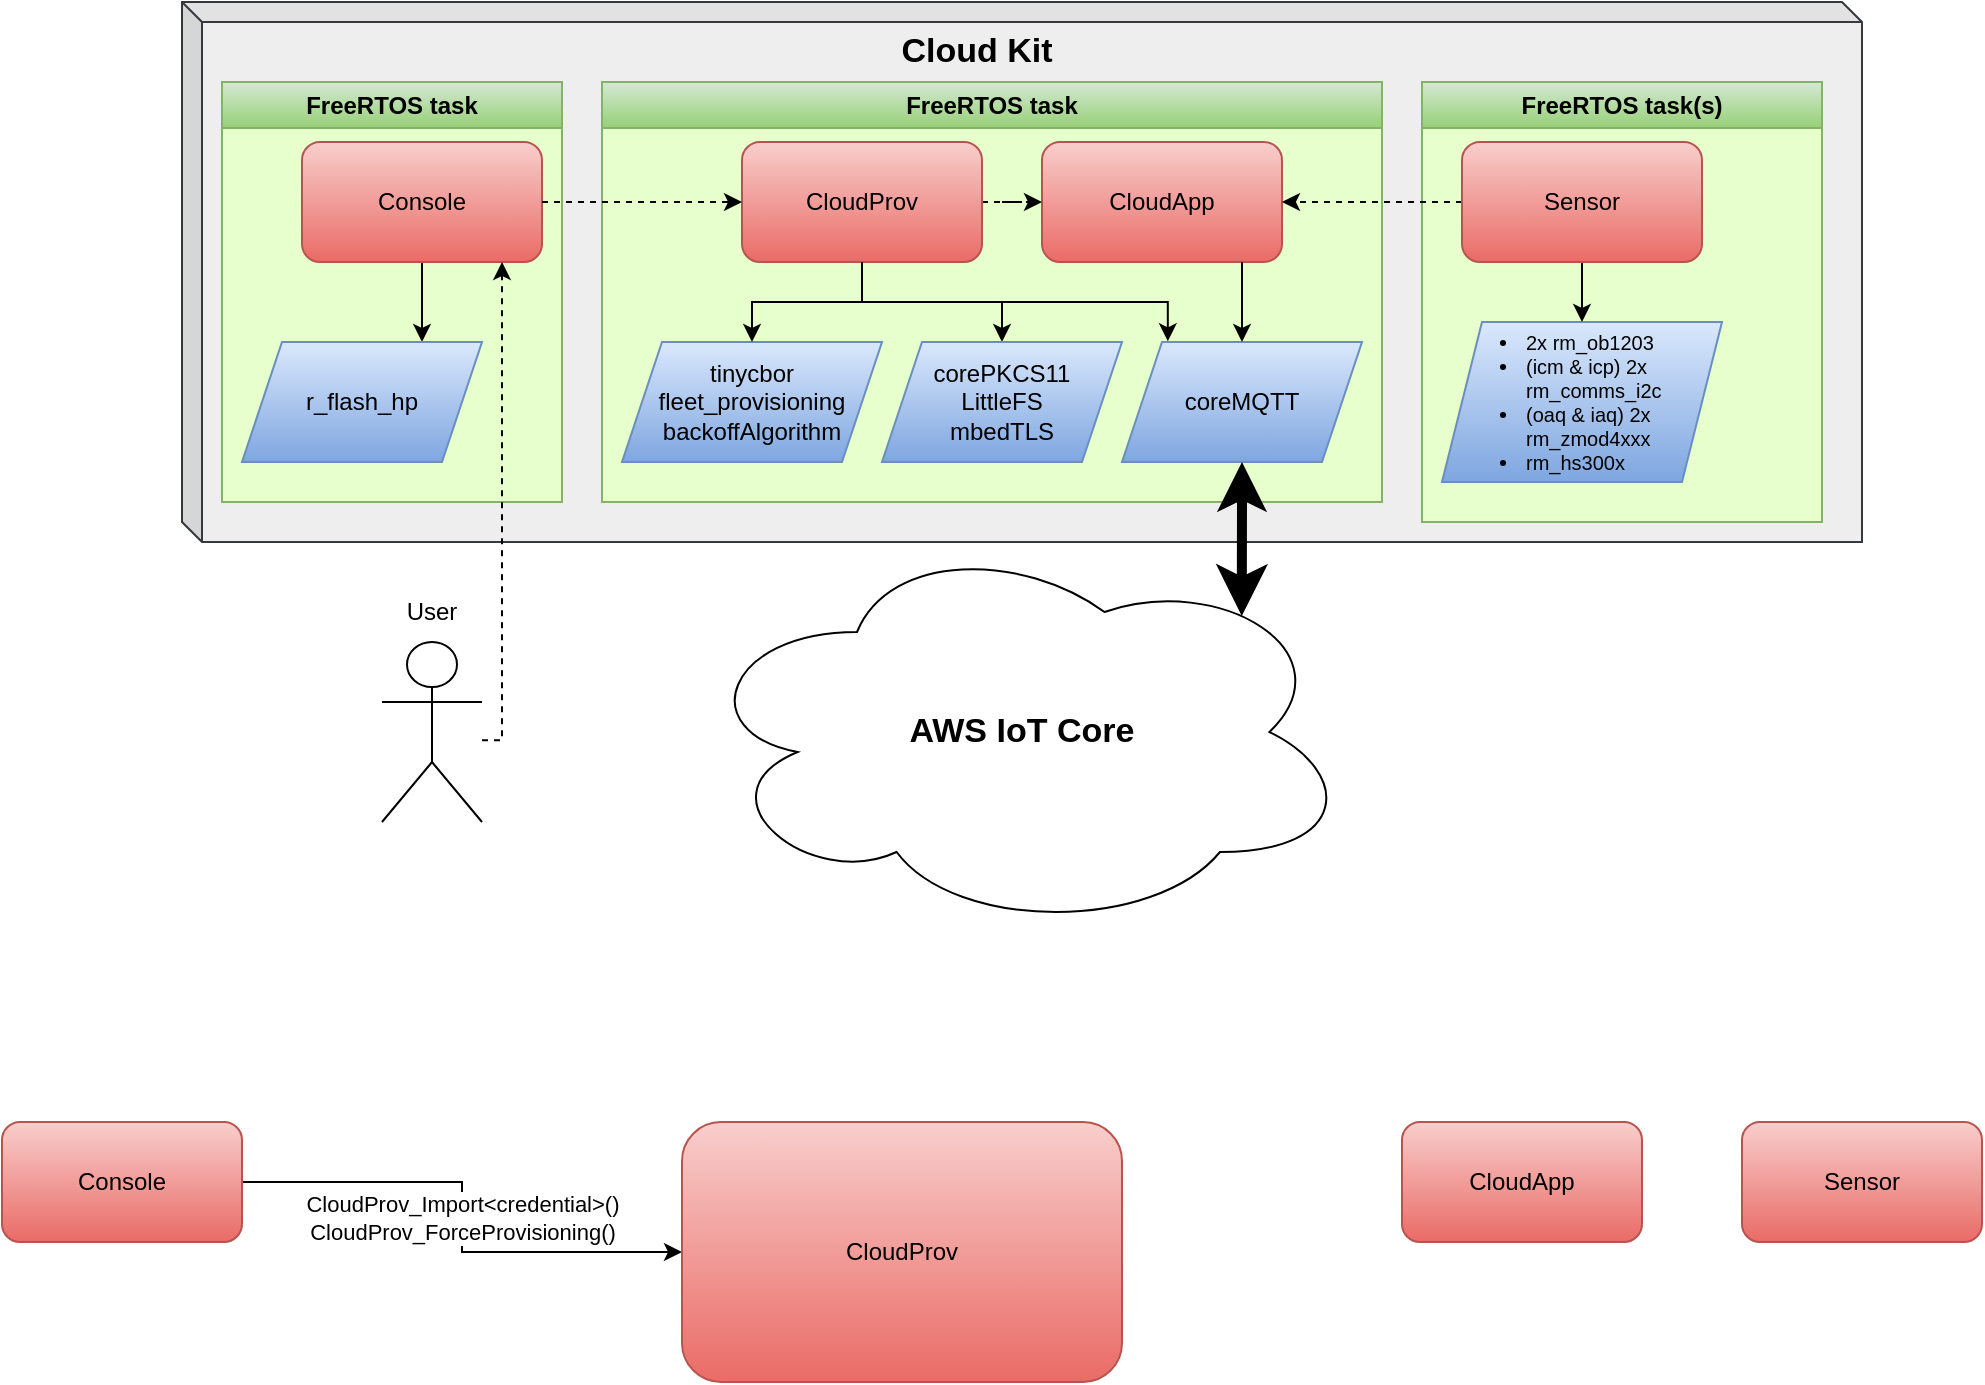 <mxfile version="24.2.7" type="github">
  <diagram name="Page-1" id="jjlCfXiH39gXJ_QYcnrA">
    <mxGraphModel dx="2035" dy="632" grid="1" gridSize="10" guides="1" tooltips="1" connect="1" arrows="1" fold="1" page="1" pageScale="1" pageWidth="850" pageHeight="1100" math="0" shadow="0">
      <root>
        <mxCell id="0" />
        <mxCell id="1" parent="0" />
        <mxCell id="uYZyZ-Wg4NLdsWfBfrxF-37" value="" style="shape=cube;whiteSpace=wrap;html=1;boundedLbl=1;backgroundOutline=1;darkOpacity=0.05;darkOpacity2=0.1;size=10;fillColor=#eeeeee;strokeColor=#36393d;" vertex="1" parent="1">
          <mxGeometry x="-90" y="150" width="840" height="270" as="geometry" />
        </mxCell>
        <mxCell id="uYZyZ-Wg4NLdsWfBfrxF-25" value="FreeRTOS task(s)" style="swimlane;whiteSpace=wrap;html=1;fillColor=#d5e8d4;strokeColor=#82b366;gradientColor=#97d077;swimlaneFillColor=#E6FFCC;" vertex="1" parent="1">
          <mxGeometry x="530" y="190" width="200" height="220" as="geometry" />
        </mxCell>
        <mxCell id="uYZyZ-Wg4NLdsWfBfrxF-27" value="&lt;div align=&quot;left&quot;&gt;&lt;ul&gt;&lt;li style=&quot;font-size: 10px;&quot;&gt;&lt;font style=&quot;font-size: 10px;&quot;&gt;&lt;font style=&quot;font-size: 10px;&quot;&gt;2x rm_ob1203&lt;/font&gt;&lt;/font&gt;&lt;/li&gt;&lt;li style=&quot;font-size: 10px;&quot;&gt;&lt;font style=&quot;font-size: 10px;&quot;&gt;(icm &amp;amp; icp) 2x rm_comms_i2c&lt;/font&gt;&lt;/li&gt;&lt;li style=&quot;font-size: 10px;&quot;&gt;&lt;font style=&quot;font-size: 10px;&quot;&gt;(oaq &amp;amp; iaq) 2x rm_zmod4xxx&lt;/font&gt;&lt;/li&gt;&lt;li style=&quot;font-size: 10px;&quot;&gt;&lt;div&gt;&lt;font style=&quot;font-size: 10px;&quot;&gt;rm_hs300x&lt;/font&gt;&lt;/div&gt;&lt;/li&gt;&lt;/ul&gt;&lt;/div&gt;" style="shape=parallelogram;perimeter=parallelogramPerimeter;whiteSpace=wrap;html=1;fixedSize=1;fillColor=#dae8fc;gradientColor=#7ea6e0;strokeColor=#6c8ebf;align=left;" vertex="1" parent="uYZyZ-Wg4NLdsWfBfrxF-25">
          <mxGeometry x="10" y="120" width="140" height="80" as="geometry" />
        </mxCell>
        <mxCell id="uYZyZ-Wg4NLdsWfBfrxF-32" value="" style="group" vertex="1" connectable="0" parent="1">
          <mxGeometry x="-70" y="190" width="170" height="210" as="geometry" />
        </mxCell>
        <mxCell id="uYZyZ-Wg4NLdsWfBfrxF-33" value="" style="group" vertex="1" connectable="0" parent="uYZyZ-Wg4NLdsWfBfrxF-32">
          <mxGeometry width="170" height="210" as="geometry" />
        </mxCell>
        <mxCell id="uYZyZ-Wg4NLdsWfBfrxF-23" value="FreeRTOS task" style="swimlane;whiteSpace=wrap;html=1;fillColor=#d5e8d4;strokeColor=#82b366;gradientColor=#97d077;swimlaneFillColor=#E6FFCC;" vertex="1" parent="uYZyZ-Wg4NLdsWfBfrxF-33">
          <mxGeometry width="170" height="210" as="geometry">
            <mxRectangle width="120" height="30" as="alternateBounds" />
          </mxGeometry>
        </mxCell>
        <mxCell id="uYZyZ-Wg4NLdsWfBfrxF-34" value="" style="group" vertex="1" connectable="0" parent="uYZyZ-Wg4NLdsWfBfrxF-33">
          <mxGeometry x="10" y="30" width="150" height="160" as="geometry" />
        </mxCell>
        <mxCell id="uYZyZ-Wg4NLdsWfBfrxF-12" style="edgeStyle=orthogonalEdgeStyle;rounded=0;orthogonalLoop=1;jettySize=auto;html=1;entryX=0.75;entryY=0;entryDx=0;entryDy=0;" edge="1" parent="uYZyZ-Wg4NLdsWfBfrxF-34" source="uYZyZ-Wg4NLdsWfBfrxF-4" target="uYZyZ-Wg4NLdsWfBfrxF-10">
          <mxGeometry relative="1" as="geometry" />
        </mxCell>
        <mxCell id="uYZyZ-Wg4NLdsWfBfrxF-4" value="Console" style="rounded=1;whiteSpace=wrap;html=1;fillColor=#f8cecc;gradientColor=#ea6b66;strokeColor=#b85450;" vertex="1" parent="uYZyZ-Wg4NLdsWfBfrxF-34">
          <mxGeometry x="30" width="120" height="60" as="geometry" />
        </mxCell>
        <mxCell id="uYZyZ-Wg4NLdsWfBfrxF-10" value="&lt;div&gt;r_flash_hp&lt;/div&gt;" style="shape=parallelogram;perimeter=parallelogramPerimeter;whiteSpace=wrap;html=1;fixedSize=1;fillColor=#dae8fc;gradientColor=#7ea6e0;strokeColor=#6c8ebf;" vertex="1" parent="uYZyZ-Wg4NLdsWfBfrxF-34">
          <mxGeometry y="100" width="120" height="60" as="geometry" />
        </mxCell>
        <mxCell id="uYZyZ-Wg4NLdsWfBfrxF-36" style="edgeStyle=orthogonalEdgeStyle;rounded=0;orthogonalLoop=1;jettySize=auto;html=1;dashed=1;" edge="1" parent="uYZyZ-Wg4NLdsWfBfrxF-34" target="uYZyZ-Wg4NLdsWfBfrxF-4">
          <mxGeometry relative="1" as="geometry">
            <mxPoint x="120" y="299.1" as="sourcePoint" />
            <mxPoint x="132.84" y="50" as="targetPoint" />
            <Array as="points">
              <mxPoint x="130" y="299" />
            </Array>
          </mxGeometry>
        </mxCell>
        <mxCell id="uYZyZ-Wg4NLdsWfBfrxF-24" value="FreeRTOS task" style="swimlane;whiteSpace=wrap;html=1;fillColor=#d5e8d4;strokeColor=#82b366;gradientColor=#97d077;swimlaneFillColor=#E6FFCC;" vertex="1" parent="1">
          <mxGeometry x="120" y="190" width="390" height="210" as="geometry" />
        </mxCell>
        <mxCell id="uYZyZ-Wg4NLdsWfBfrxF-13" value="&lt;div&gt;tinycbor&lt;/div&gt;&lt;div&gt;fleet_provisioning&lt;/div&gt;&lt;div&gt;backoffAlgorithm&lt;br&gt;&lt;/div&gt;" style="shape=parallelogram;perimeter=parallelogramPerimeter;whiteSpace=wrap;html=1;fixedSize=1;fillColor=#dae8fc;gradientColor=#7ea6e0;strokeColor=#6c8ebf;" vertex="1" parent="uYZyZ-Wg4NLdsWfBfrxF-24">
          <mxGeometry x="10" y="130" width="130" height="60" as="geometry" />
        </mxCell>
        <mxCell id="uYZyZ-Wg4NLdsWfBfrxF-1" value="CloudApp" style="rounded=1;whiteSpace=wrap;html=1;fillColor=#f8cecc;gradientColor=#ea6b66;strokeColor=#b85450;" vertex="1" parent="1">
          <mxGeometry x="340" y="220" width="120" height="60" as="geometry" />
        </mxCell>
        <mxCell id="uYZyZ-Wg4NLdsWfBfrxF-16" style="edgeStyle=orthogonalEdgeStyle;rounded=0;orthogonalLoop=1;jettySize=auto;html=1;" edge="1" parent="1" source="uYZyZ-Wg4NLdsWfBfrxF-2" target="uYZyZ-Wg4NLdsWfBfrxF-13">
          <mxGeometry relative="1" as="geometry" />
        </mxCell>
        <mxCell id="uYZyZ-Wg4NLdsWfBfrxF-17" style="edgeStyle=orthogonalEdgeStyle;rounded=0;orthogonalLoop=1;jettySize=auto;html=1;" edge="1" parent="1" source="uYZyZ-Wg4NLdsWfBfrxF-2" target="uYZyZ-Wg4NLdsWfBfrxF-14">
          <mxGeometry relative="1" as="geometry" />
        </mxCell>
        <mxCell id="uYZyZ-Wg4NLdsWfBfrxF-29" style="edgeStyle=orthogonalEdgeStyle;rounded=0;orthogonalLoop=1;jettySize=auto;html=1;entryX=0;entryY=0.5;entryDx=0;entryDy=0;dashed=1;" edge="1" parent="1" source="uYZyZ-Wg4NLdsWfBfrxF-2" target="uYZyZ-Wg4NLdsWfBfrxF-1">
          <mxGeometry relative="1" as="geometry" />
        </mxCell>
        <mxCell id="uYZyZ-Wg4NLdsWfBfrxF-2" value="CloudProv" style="rounded=1;whiteSpace=wrap;html=1;fillColor=#f8cecc;gradientColor=#ea6b66;strokeColor=#b85450;" vertex="1" parent="1">
          <mxGeometry x="190" y="220" width="120" height="60" as="geometry" />
        </mxCell>
        <mxCell id="uYZyZ-Wg4NLdsWfBfrxF-28" style="edgeStyle=orthogonalEdgeStyle;rounded=0;orthogonalLoop=1;jettySize=auto;html=1;entryX=0.5;entryY=0;entryDx=0;entryDy=0;" edge="1" parent="1" source="uYZyZ-Wg4NLdsWfBfrxF-3" target="uYZyZ-Wg4NLdsWfBfrxF-27">
          <mxGeometry relative="1" as="geometry" />
        </mxCell>
        <mxCell id="uYZyZ-Wg4NLdsWfBfrxF-31" style="edgeStyle=orthogonalEdgeStyle;rounded=0;orthogonalLoop=1;jettySize=auto;html=1;entryX=1;entryY=0.5;entryDx=0;entryDy=0;dashed=1;" edge="1" parent="1" source="uYZyZ-Wg4NLdsWfBfrxF-3" target="uYZyZ-Wg4NLdsWfBfrxF-1">
          <mxGeometry relative="1" as="geometry" />
        </mxCell>
        <mxCell id="uYZyZ-Wg4NLdsWfBfrxF-3" value="&lt;div&gt;Sensor&lt;/div&gt;" style="rounded=1;whiteSpace=wrap;html=1;fillColor=#f8cecc;gradientColor=#ea6b66;strokeColor=#b85450;" vertex="1" parent="1">
          <mxGeometry x="550" y="220" width="120" height="60" as="geometry" />
        </mxCell>
        <mxCell id="uYZyZ-Wg4NLdsWfBfrxF-21" style="edgeStyle=orthogonalEdgeStyle;rounded=0;orthogonalLoop=1;jettySize=auto;html=1;entryX=0;entryY=0.5;entryDx=0;entryDy=0;dashed=1;" edge="1" parent="1" source="uYZyZ-Wg4NLdsWfBfrxF-4" target="uYZyZ-Wg4NLdsWfBfrxF-2">
          <mxGeometry relative="1" as="geometry" />
        </mxCell>
        <mxCell id="uYZyZ-Wg4NLdsWfBfrxF-5" value="" style="shape=umlActor;verticalLabelPosition=bottom;verticalAlign=top;html=1;outlineConnect=0;" vertex="1" parent="1">
          <mxGeometry x="10" y="470" width="50" height="90" as="geometry" />
        </mxCell>
        <mxCell id="uYZyZ-Wg4NLdsWfBfrxF-9" value="&lt;div&gt;User&lt;/div&gt;" style="text;html=1;align=center;verticalAlign=middle;whiteSpace=wrap;rounded=0;" vertex="1" parent="1">
          <mxGeometry x="5" y="440" width="60" height="30" as="geometry" />
        </mxCell>
        <mxCell id="uYZyZ-Wg4NLdsWfBfrxF-14" value="&lt;div&gt;corePKCS11&lt;/div&gt;&lt;div&gt;LittleFS&lt;/div&gt;&lt;div&gt;mbedTLS&lt;br&gt;&lt;/div&gt;" style="shape=parallelogram;perimeter=parallelogramPerimeter;whiteSpace=wrap;html=1;fixedSize=1;fillColor=#dae8fc;gradientColor=#7ea6e0;strokeColor=#6c8ebf;" vertex="1" parent="1">
          <mxGeometry x="260" y="320" width="120" height="60" as="geometry" />
        </mxCell>
        <mxCell id="uYZyZ-Wg4NLdsWfBfrxF-15" value="coreMQTT" style="shape=parallelogram;perimeter=parallelogramPerimeter;whiteSpace=wrap;html=1;fixedSize=1;fillColor=#dae8fc;gradientColor=#7ea6e0;strokeColor=#6c8ebf;" vertex="1" parent="1">
          <mxGeometry x="380" y="320" width="120" height="60" as="geometry" />
        </mxCell>
        <mxCell id="uYZyZ-Wg4NLdsWfBfrxF-18" style="edgeStyle=orthogonalEdgeStyle;rounded=0;orthogonalLoop=1;jettySize=auto;html=1;entryX=0.5;entryY=0;entryDx=0;entryDy=0;" edge="1" parent="1" target="uYZyZ-Wg4NLdsWfBfrxF-15">
          <mxGeometry relative="1" as="geometry">
            <mxPoint x="440" y="280" as="sourcePoint" />
            <mxPoint x="438.61" y="311.56" as="targetPoint" />
            <Array as="points">
              <mxPoint x="440" y="280" />
              <mxPoint x="440" y="280" />
            </Array>
          </mxGeometry>
        </mxCell>
        <mxCell id="uYZyZ-Wg4NLdsWfBfrxF-19" style="edgeStyle=orthogonalEdgeStyle;rounded=0;orthogonalLoop=1;jettySize=auto;html=1;exitX=0.5;exitY=1;exitDx=0;exitDy=0;entryX=0.191;entryY=-0.006;entryDx=0;entryDy=0;entryPerimeter=0;" edge="1" parent="1" source="uYZyZ-Wg4NLdsWfBfrxF-2" target="uYZyZ-Wg4NLdsWfBfrxF-15">
          <mxGeometry relative="1" as="geometry">
            <Array as="points">
              <mxPoint x="250" y="300" />
              <mxPoint x="403" y="300" />
            </Array>
          </mxGeometry>
        </mxCell>
        <mxCell id="uYZyZ-Wg4NLdsWfBfrxF-38" value="&lt;font size=&quot;1&quot;&gt;&lt;b style=&quot;font-size: 17px;&quot;&gt;Cloud Kit&lt;/b&gt;&lt;/font&gt;" style="text;html=1;align=center;verticalAlign=middle;whiteSpace=wrap;rounded=0;" vertex="1" parent="1">
          <mxGeometry x="250" y="160" width="115" height="30" as="geometry" />
        </mxCell>
        <mxCell id="uYZyZ-Wg4NLdsWfBfrxF-39" value="&lt;font style=&quot;font-size: 17px;&quot;&gt;&lt;b&gt;&lt;font style=&quot;font-size: 17px;&quot;&gt;AWS IoT Core&lt;/font&gt;&lt;/b&gt;&lt;/font&gt;" style="ellipse;shape=cloud;whiteSpace=wrap;html=1;" vertex="1" parent="1">
          <mxGeometry x="165" y="415" width="330" height="200" as="geometry" />
        </mxCell>
        <mxCell id="uYZyZ-Wg4NLdsWfBfrxF-40" style="edgeStyle=orthogonalEdgeStyle;rounded=0;orthogonalLoop=1;jettySize=auto;html=1;entryX=0.833;entryY=0.21;entryDx=0;entryDy=0;entryPerimeter=0;startArrow=classic;startFill=1;targetPerimeterSpacing=6;sourcePerimeterSpacing=5;startSize=9;endSize=10;jumpSize=10;strokeWidth=5;exitX=0.5;exitY=1;exitDx=0;exitDy=0;" edge="1" parent="1" source="uYZyZ-Wg4NLdsWfBfrxF-15" target="uYZyZ-Wg4NLdsWfBfrxF-39">
          <mxGeometry relative="1" as="geometry" />
        </mxCell>
        <mxCell id="uYZyZ-Wg4NLdsWfBfrxF-46" value="&lt;div&gt;CloudProv_Import&amp;lt;credential&amp;gt;()&lt;/div&gt;&lt;div&gt;CloudProv_ForceProvisioning()&lt;br&gt;&lt;/div&gt;" style="edgeStyle=orthogonalEdgeStyle;rounded=0;orthogonalLoop=1;jettySize=auto;html=1;entryX=0;entryY=0.5;entryDx=0;entryDy=0;" edge="1" parent="1" source="uYZyZ-Wg4NLdsWfBfrxF-42" target="uYZyZ-Wg4NLdsWfBfrxF-44">
          <mxGeometry relative="1" as="geometry" />
        </mxCell>
        <mxCell id="uYZyZ-Wg4NLdsWfBfrxF-42" value="Console" style="rounded=1;whiteSpace=wrap;html=1;fillColor=#f8cecc;gradientColor=#ea6b66;strokeColor=#b85450;" vertex="1" parent="1">
          <mxGeometry x="-180" y="710" width="120" height="60" as="geometry" />
        </mxCell>
        <mxCell id="uYZyZ-Wg4NLdsWfBfrxF-43" value="CloudApp" style="rounded=1;whiteSpace=wrap;html=1;fillColor=#f8cecc;gradientColor=#ea6b66;strokeColor=#b85450;" vertex="1" parent="1">
          <mxGeometry x="520" y="710" width="120" height="60" as="geometry" />
        </mxCell>
        <mxCell id="uYZyZ-Wg4NLdsWfBfrxF-44" value="CloudProv" style="rounded=1;whiteSpace=wrap;html=1;fillColor=#f8cecc;gradientColor=#ea6b66;strokeColor=#b85450;" vertex="1" parent="1">
          <mxGeometry x="160" y="710" width="220" height="130" as="geometry" />
        </mxCell>
        <mxCell id="uYZyZ-Wg4NLdsWfBfrxF-45" value="&lt;div&gt;Sensor&lt;/div&gt;" style="rounded=1;whiteSpace=wrap;html=1;fillColor=#f8cecc;gradientColor=#ea6b66;strokeColor=#b85450;" vertex="1" parent="1">
          <mxGeometry x="690" y="710" width="120" height="60" as="geometry" />
        </mxCell>
      </root>
    </mxGraphModel>
  </diagram>
</mxfile>
